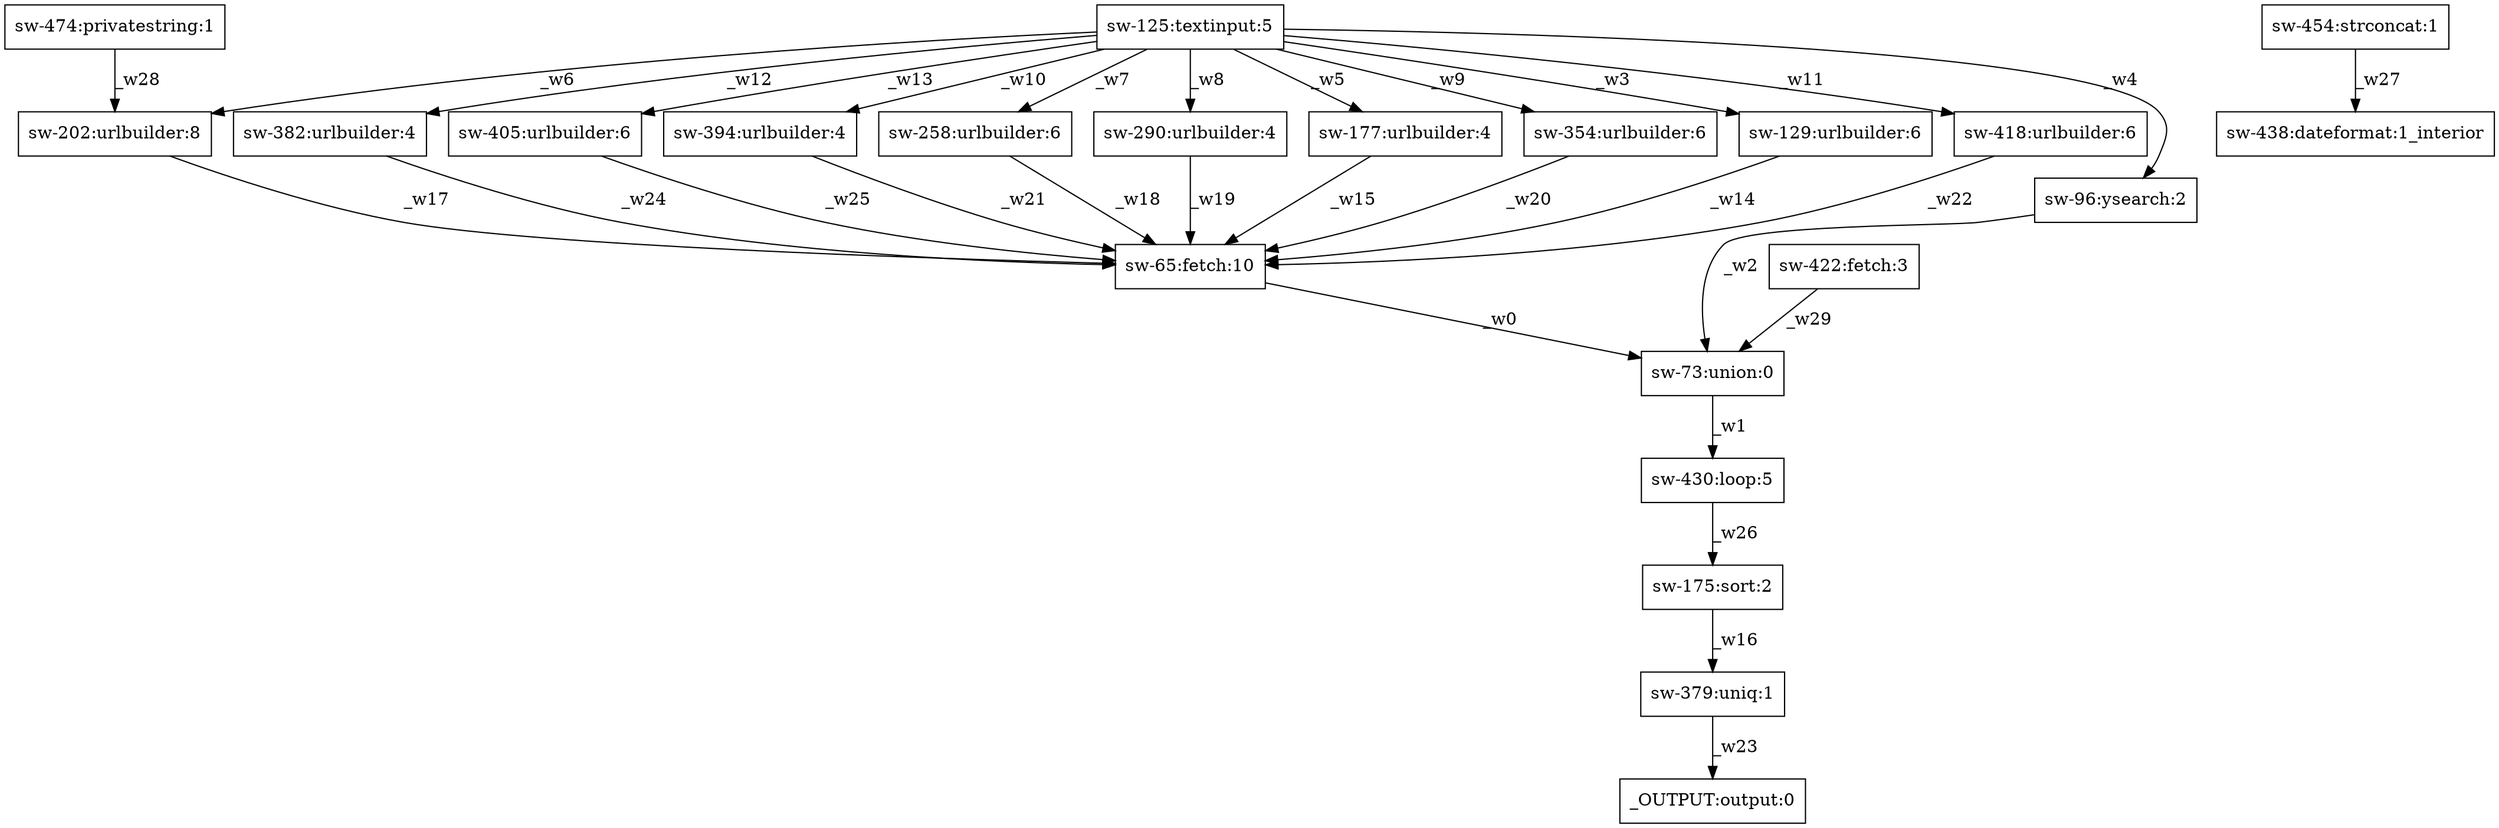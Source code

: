 digraph test1 { node [shape=box] "sw-96" [label="sw-96:ysearch:2"];"sw-418" [label="sw-418:urlbuilder:6"];"_OUTPUT" [label="_OUTPUT:output:0"];"sw-454" [label="sw-454:strconcat:1"];"sw-175" [label="sw-175:sort:2"];"sw-379" [label="sw-379:uniq:1"];"sw-438" [label="sw-438:dateformat:1_interior"];"sw-65" [label="sw-65:fetch:10"];"sw-202" [label="sw-202:urlbuilder:8"];"sw-382" [label="sw-382:urlbuilder:4"];"sw-405" [label="sw-405:urlbuilder:6"];"sw-394" [label="sw-394:urlbuilder:4"];"sw-422" [label="sw-422:fetch:3"];"sw-430" [label="sw-430:loop:5"];"sw-73" [label="sw-73:union:0"];"sw-125" [label="sw-125:textinput:5"];"sw-258" [label="sw-258:urlbuilder:6"];"sw-290" [label="sw-290:urlbuilder:4"];"sw-177" [label="sw-177:urlbuilder:4"];"sw-354" [label="sw-354:urlbuilder:6"];"sw-474" [label="sw-474:privatestring:1"];"sw-129" [label="sw-129:urlbuilder:6"];"sw-65" -> "sw-73" [label="_w0"];"sw-73" -> "sw-430" [label="_w1"];"sw-96" -> "sw-73" [label="_w2"];"sw-125" -> "sw-129" [label="_w3"];"sw-125" -> "sw-96" [label="_w4"];"sw-125" -> "sw-177" [label="_w5"];"sw-125" -> "sw-202" [label="_w6"];"sw-125" -> "sw-258" [label="_w7"];"sw-125" -> "sw-290" [label="_w8"];"sw-125" -> "sw-354" [label="_w9"];"sw-125" -> "sw-394" [label="_w10"];"sw-125" -> "sw-418" [label="_w11"];"sw-125" -> "sw-382" [label="_w12"];"sw-125" -> "sw-405" [label="_w13"];"sw-129" -> "sw-65" [label="_w14"];"sw-177" -> "sw-65" [label="_w15"];"sw-175" -> "sw-379" [label="_w16"];"sw-202" -> "sw-65" [label="_w17"];"sw-258" -> "sw-65" [label="_w18"];"sw-290" -> "sw-65" [label="_w19"];"sw-354" -> "sw-65" [label="_w20"];"sw-394" -> "sw-65" [label="_w21"];"sw-418" -> "sw-65" [label="_w22"];"sw-379" -> "_OUTPUT" [label="_w23"];"sw-382" -> "sw-65" [label="_w24"];"sw-405" -> "sw-65" [label="_w25"];"sw-430" -> "sw-175" [label="_w26"];"sw-454" -> "sw-438" [label="_w27"];"sw-474" -> "sw-202" [label="_w28"];"sw-422" -> "sw-73" [label="_w29"];}